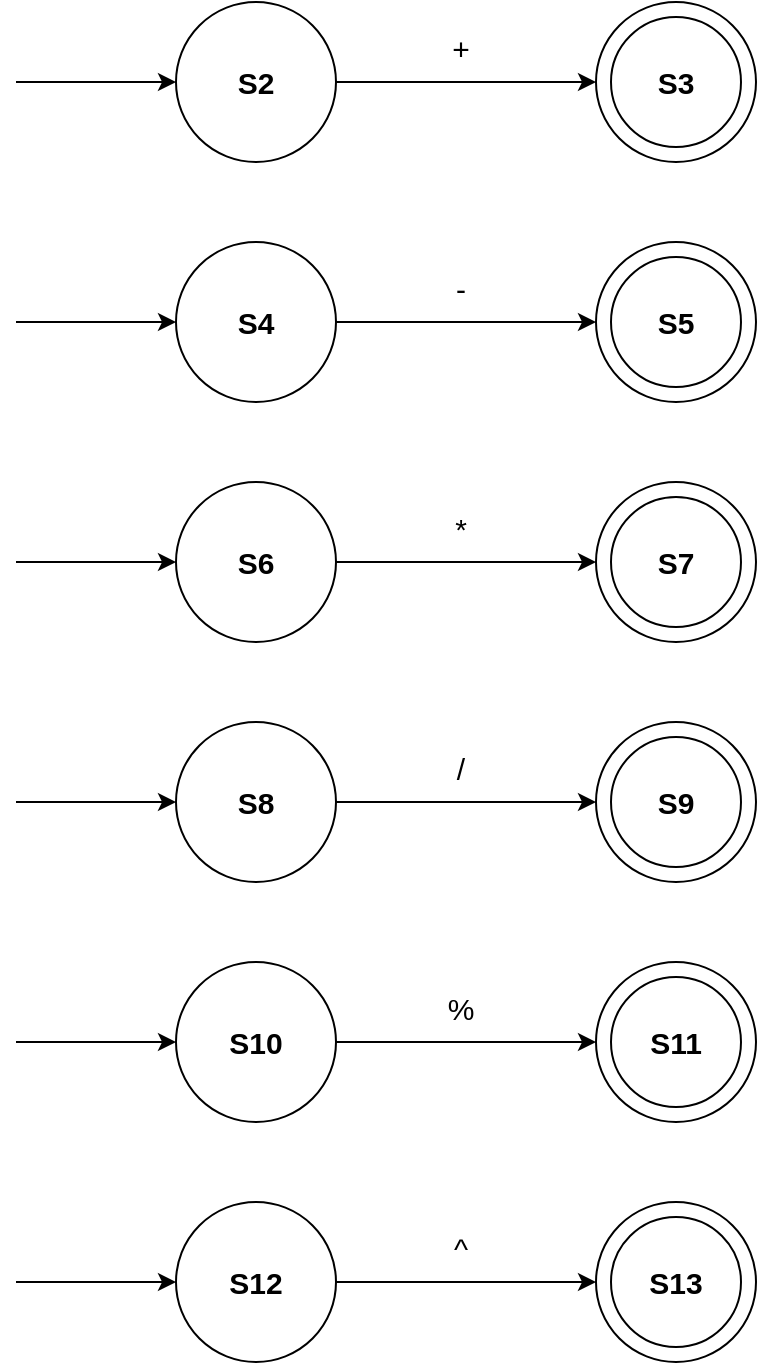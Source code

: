 <mxfile version="23.1.1" type="github">
  <diagram name="Page-1" id="PWy-CDX3qjIFCn9IKMQH">
    <mxGraphModel dx="1009" dy="573" grid="1" gridSize="10" guides="1" tooltips="1" connect="1" arrows="1" fold="1" page="1" pageScale="1" pageWidth="850" pageHeight="1100" math="0" shadow="0">
      <root>
        <mxCell id="0" />
        <mxCell id="1" parent="0" />
        <mxCell id="I_ukyHd6Pq-XbH-F2VGM-1" value="" style="ellipse;whiteSpace=wrap;html=1;aspect=fixed;" vertex="1" parent="1">
          <mxGeometry x="480" y="160" width="80" height="80" as="geometry" />
        </mxCell>
        <mxCell id="I_ukyHd6Pq-XbH-F2VGM-2" value="" style="ellipse;whiteSpace=wrap;html=1;aspect=fixed;" vertex="1" parent="1">
          <mxGeometry x="487.5" y="167.5" width="65" height="65" as="geometry" />
        </mxCell>
        <mxCell id="I_ukyHd6Pq-XbH-F2VGM-3" value="" style="ellipse;whiteSpace=wrap;html=1;aspect=fixed;" vertex="1" parent="1">
          <mxGeometry x="270" y="160" width="80" height="80" as="geometry" />
        </mxCell>
        <mxCell id="I_ukyHd6Pq-XbH-F2VGM-4" value="" style="endArrow=classic;html=1;rounded=0;entryX=0;entryY=0.5;entryDx=0;entryDy=0;" edge="1" parent="1">
          <mxGeometry width="50" height="50" relative="1" as="geometry">
            <mxPoint x="190" y="200" as="sourcePoint" />
            <mxPoint x="270" y="200" as="targetPoint" />
          </mxGeometry>
        </mxCell>
        <mxCell id="I_ukyHd6Pq-XbH-F2VGM-5" value="" style="endArrow=classic;html=1;rounded=0;entryX=0;entryY=0.5;entryDx=0;entryDy=0;exitX=1;exitY=0.5;exitDx=0;exitDy=0;" edge="1" parent="1" source="I_ukyHd6Pq-XbH-F2VGM-3" target="I_ukyHd6Pq-XbH-F2VGM-1">
          <mxGeometry width="50" height="50" relative="1" as="geometry">
            <mxPoint x="360" y="230" as="sourcePoint" />
            <mxPoint x="480" y="230" as="targetPoint" />
          </mxGeometry>
        </mxCell>
        <mxCell id="I_ukyHd6Pq-XbH-F2VGM-6" value="&lt;b style=&quot;font-size: 15px;&quot;&gt;S2&lt;/b&gt;" style="text;html=1;strokeColor=none;fillColor=none;align=center;verticalAlign=middle;whiteSpace=wrap;rounded=0;fontSize=15;" vertex="1" parent="1">
          <mxGeometry x="280" y="185" width="60" height="30" as="geometry" />
        </mxCell>
        <mxCell id="I_ukyHd6Pq-XbH-F2VGM-7" value="&lt;b&gt;&lt;font style=&quot;font-size: 15px;&quot;&gt;S3&lt;/font&gt;&lt;/b&gt;" style="text;html=1;strokeColor=none;fillColor=none;align=center;verticalAlign=middle;whiteSpace=wrap;rounded=0;" vertex="1" parent="1">
          <mxGeometry x="490" y="185" width="60" height="30" as="geometry" />
        </mxCell>
        <mxCell id="I_ukyHd6Pq-XbH-F2VGM-8" value="+" style="text;html=1;strokeColor=none;fillColor=none;align=center;verticalAlign=middle;whiteSpace=wrap;rounded=0;fontSize=15;" vertex="1" parent="1">
          <mxGeometry x="360" y="167.5" width="105" height="30" as="geometry" />
        </mxCell>
        <mxCell id="I_ukyHd6Pq-XbH-F2VGM-9" value="" style="ellipse;whiteSpace=wrap;html=1;aspect=fixed;" vertex="1" parent="1">
          <mxGeometry x="480" y="280" width="80" height="80" as="geometry" />
        </mxCell>
        <mxCell id="I_ukyHd6Pq-XbH-F2VGM-10" value="" style="ellipse;whiteSpace=wrap;html=1;aspect=fixed;" vertex="1" parent="1">
          <mxGeometry x="487.5" y="287.5" width="65" height="65" as="geometry" />
        </mxCell>
        <mxCell id="I_ukyHd6Pq-XbH-F2VGM-11" value="" style="ellipse;whiteSpace=wrap;html=1;aspect=fixed;" vertex="1" parent="1">
          <mxGeometry x="270" y="280" width="80" height="80" as="geometry" />
        </mxCell>
        <mxCell id="I_ukyHd6Pq-XbH-F2VGM-12" value="" style="endArrow=classic;html=1;rounded=0;entryX=0;entryY=0.5;entryDx=0;entryDy=0;" edge="1" parent="1">
          <mxGeometry width="50" height="50" relative="1" as="geometry">
            <mxPoint x="190" y="320" as="sourcePoint" />
            <mxPoint x="270" y="320" as="targetPoint" />
          </mxGeometry>
        </mxCell>
        <mxCell id="I_ukyHd6Pq-XbH-F2VGM-13" value="" style="endArrow=classic;html=1;rounded=0;entryX=0;entryY=0.5;entryDx=0;entryDy=0;exitX=1;exitY=0.5;exitDx=0;exitDy=0;" edge="1" parent="1" source="I_ukyHd6Pq-XbH-F2VGM-11" target="I_ukyHd6Pq-XbH-F2VGM-9">
          <mxGeometry width="50" height="50" relative="1" as="geometry">
            <mxPoint x="360" y="350" as="sourcePoint" />
            <mxPoint x="480" y="350" as="targetPoint" />
          </mxGeometry>
        </mxCell>
        <mxCell id="I_ukyHd6Pq-XbH-F2VGM-14" value="&lt;b style=&quot;font-size: 15px;&quot;&gt;S4&lt;/b&gt;" style="text;html=1;strokeColor=none;fillColor=none;align=center;verticalAlign=middle;whiteSpace=wrap;rounded=0;fontSize=15;" vertex="1" parent="1">
          <mxGeometry x="280" y="305" width="60" height="30" as="geometry" />
        </mxCell>
        <mxCell id="I_ukyHd6Pq-XbH-F2VGM-15" value="&lt;b&gt;&lt;font style=&quot;font-size: 15px;&quot;&gt;S5&lt;/font&gt;&lt;/b&gt;" style="text;html=1;strokeColor=none;fillColor=none;align=center;verticalAlign=middle;whiteSpace=wrap;rounded=0;" vertex="1" parent="1">
          <mxGeometry x="490" y="305" width="60" height="30" as="geometry" />
        </mxCell>
        <mxCell id="I_ukyHd6Pq-XbH-F2VGM-16" value="-" style="text;html=1;strokeColor=none;fillColor=none;align=center;verticalAlign=middle;whiteSpace=wrap;rounded=0;fontSize=15;" vertex="1" parent="1">
          <mxGeometry x="360" y="287.5" width="105" height="30" as="geometry" />
        </mxCell>
        <mxCell id="I_ukyHd6Pq-XbH-F2VGM-17" value="" style="ellipse;whiteSpace=wrap;html=1;aspect=fixed;" vertex="1" parent="1">
          <mxGeometry x="480" y="400" width="80" height="80" as="geometry" />
        </mxCell>
        <mxCell id="I_ukyHd6Pq-XbH-F2VGM-18" value="" style="ellipse;whiteSpace=wrap;html=1;aspect=fixed;" vertex="1" parent="1">
          <mxGeometry x="487.5" y="407.5" width="65" height="65" as="geometry" />
        </mxCell>
        <mxCell id="I_ukyHd6Pq-XbH-F2VGM-19" value="" style="ellipse;whiteSpace=wrap;html=1;aspect=fixed;" vertex="1" parent="1">
          <mxGeometry x="270" y="400" width="80" height="80" as="geometry" />
        </mxCell>
        <mxCell id="I_ukyHd6Pq-XbH-F2VGM-20" value="" style="endArrow=classic;html=1;rounded=0;entryX=0;entryY=0.5;entryDx=0;entryDy=0;" edge="1" parent="1">
          <mxGeometry width="50" height="50" relative="1" as="geometry">
            <mxPoint x="190" y="440" as="sourcePoint" />
            <mxPoint x="270" y="440" as="targetPoint" />
          </mxGeometry>
        </mxCell>
        <mxCell id="I_ukyHd6Pq-XbH-F2VGM-21" value="" style="endArrow=classic;html=1;rounded=0;entryX=0;entryY=0.5;entryDx=0;entryDy=0;exitX=1;exitY=0.5;exitDx=0;exitDy=0;" edge="1" parent="1" source="I_ukyHd6Pq-XbH-F2VGM-19" target="I_ukyHd6Pq-XbH-F2VGM-17">
          <mxGeometry width="50" height="50" relative="1" as="geometry">
            <mxPoint x="360" y="470" as="sourcePoint" />
            <mxPoint x="480" y="470" as="targetPoint" />
          </mxGeometry>
        </mxCell>
        <mxCell id="I_ukyHd6Pq-XbH-F2VGM-22" value="&lt;b style=&quot;font-size: 15px;&quot;&gt;S6&lt;/b&gt;" style="text;html=1;strokeColor=none;fillColor=none;align=center;verticalAlign=middle;whiteSpace=wrap;rounded=0;fontSize=15;" vertex="1" parent="1">
          <mxGeometry x="280" y="425" width="60" height="30" as="geometry" />
        </mxCell>
        <mxCell id="I_ukyHd6Pq-XbH-F2VGM-23" value="&lt;b&gt;&lt;font style=&quot;font-size: 15px;&quot;&gt;S7&lt;/font&gt;&lt;/b&gt;" style="text;html=1;strokeColor=none;fillColor=none;align=center;verticalAlign=middle;whiteSpace=wrap;rounded=0;" vertex="1" parent="1">
          <mxGeometry x="490" y="425" width="60" height="30" as="geometry" />
        </mxCell>
        <mxCell id="I_ukyHd6Pq-XbH-F2VGM-24" value="*" style="text;html=1;strokeColor=none;fillColor=none;align=center;verticalAlign=middle;whiteSpace=wrap;rounded=0;fontSize=15;" vertex="1" parent="1">
          <mxGeometry x="360" y="407.5" width="105" height="30" as="geometry" />
        </mxCell>
        <mxCell id="I_ukyHd6Pq-XbH-F2VGM-25" value="" style="ellipse;whiteSpace=wrap;html=1;aspect=fixed;" vertex="1" parent="1">
          <mxGeometry x="480" y="520" width="80" height="80" as="geometry" />
        </mxCell>
        <mxCell id="I_ukyHd6Pq-XbH-F2VGM-26" value="" style="ellipse;whiteSpace=wrap;html=1;aspect=fixed;" vertex="1" parent="1">
          <mxGeometry x="487.5" y="527.5" width="65" height="65" as="geometry" />
        </mxCell>
        <mxCell id="I_ukyHd6Pq-XbH-F2VGM-27" value="" style="ellipse;whiteSpace=wrap;html=1;aspect=fixed;" vertex="1" parent="1">
          <mxGeometry x="270" y="520" width="80" height="80" as="geometry" />
        </mxCell>
        <mxCell id="I_ukyHd6Pq-XbH-F2VGM-28" value="" style="endArrow=classic;html=1;rounded=0;entryX=0;entryY=0.5;entryDx=0;entryDy=0;" edge="1" parent="1">
          <mxGeometry width="50" height="50" relative="1" as="geometry">
            <mxPoint x="190" y="560" as="sourcePoint" />
            <mxPoint x="270" y="560" as="targetPoint" />
          </mxGeometry>
        </mxCell>
        <mxCell id="I_ukyHd6Pq-XbH-F2VGM-29" value="" style="endArrow=classic;html=1;rounded=0;entryX=0;entryY=0.5;entryDx=0;entryDy=0;exitX=1;exitY=0.5;exitDx=0;exitDy=0;" edge="1" parent="1" source="I_ukyHd6Pq-XbH-F2VGM-27" target="I_ukyHd6Pq-XbH-F2VGM-25">
          <mxGeometry width="50" height="50" relative="1" as="geometry">
            <mxPoint x="360" y="590" as="sourcePoint" />
            <mxPoint x="480" y="590" as="targetPoint" />
          </mxGeometry>
        </mxCell>
        <mxCell id="I_ukyHd6Pq-XbH-F2VGM-30" value="&lt;b style=&quot;font-size: 15px;&quot;&gt;S8&lt;/b&gt;" style="text;html=1;strokeColor=none;fillColor=none;align=center;verticalAlign=middle;whiteSpace=wrap;rounded=0;fontSize=15;" vertex="1" parent="1">
          <mxGeometry x="280" y="545" width="60" height="30" as="geometry" />
        </mxCell>
        <mxCell id="I_ukyHd6Pq-XbH-F2VGM-31" value="&lt;b&gt;&lt;font style=&quot;font-size: 15px;&quot;&gt;S9&lt;/font&gt;&lt;/b&gt;" style="text;html=1;strokeColor=none;fillColor=none;align=center;verticalAlign=middle;whiteSpace=wrap;rounded=0;" vertex="1" parent="1">
          <mxGeometry x="490" y="545" width="60" height="30" as="geometry" />
        </mxCell>
        <mxCell id="I_ukyHd6Pq-XbH-F2VGM-32" value="/" style="text;html=1;strokeColor=none;fillColor=none;align=center;verticalAlign=middle;whiteSpace=wrap;rounded=0;fontSize=15;" vertex="1" parent="1">
          <mxGeometry x="360" y="527.5" width="105" height="30" as="geometry" />
        </mxCell>
        <mxCell id="I_ukyHd6Pq-XbH-F2VGM-33" value="" style="ellipse;whiteSpace=wrap;html=1;aspect=fixed;" vertex="1" parent="1">
          <mxGeometry x="480" y="640" width="80" height="80" as="geometry" />
        </mxCell>
        <mxCell id="I_ukyHd6Pq-XbH-F2VGM-34" value="" style="ellipse;whiteSpace=wrap;html=1;aspect=fixed;" vertex="1" parent="1">
          <mxGeometry x="487.5" y="647.5" width="65" height="65" as="geometry" />
        </mxCell>
        <mxCell id="I_ukyHd6Pq-XbH-F2VGM-35" value="" style="ellipse;whiteSpace=wrap;html=1;aspect=fixed;" vertex="1" parent="1">
          <mxGeometry x="270" y="640" width="80" height="80" as="geometry" />
        </mxCell>
        <mxCell id="I_ukyHd6Pq-XbH-F2VGM-36" value="" style="endArrow=classic;html=1;rounded=0;entryX=0;entryY=0.5;entryDx=0;entryDy=0;" edge="1" parent="1">
          <mxGeometry width="50" height="50" relative="1" as="geometry">
            <mxPoint x="190" y="680" as="sourcePoint" />
            <mxPoint x="270" y="680" as="targetPoint" />
          </mxGeometry>
        </mxCell>
        <mxCell id="I_ukyHd6Pq-XbH-F2VGM-37" value="" style="endArrow=classic;html=1;rounded=0;entryX=0;entryY=0.5;entryDx=0;entryDy=0;exitX=1;exitY=0.5;exitDx=0;exitDy=0;" edge="1" parent="1" source="I_ukyHd6Pq-XbH-F2VGM-35" target="I_ukyHd6Pq-XbH-F2VGM-33">
          <mxGeometry width="50" height="50" relative="1" as="geometry">
            <mxPoint x="360" y="710" as="sourcePoint" />
            <mxPoint x="480" y="710" as="targetPoint" />
          </mxGeometry>
        </mxCell>
        <mxCell id="I_ukyHd6Pq-XbH-F2VGM-38" value="&lt;b style=&quot;font-size: 15px;&quot;&gt;S10&lt;/b&gt;" style="text;html=1;strokeColor=none;fillColor=none;align=center;verticalAlign=middle;whiteSpace=wrap;rounded=0;fontSize=15;" vertex="1" parent="1">
          <mxGeometry x="280" y="665" width="60" height="30" as="geometry" />
        </mxCell>
        <mxCell id="I_ukyHd6Pq-XbH-F2VGM-39" value="&lt;b&gt;&lt;font style=&quot;font-size: 15px;&quot;&gt;S11&lt;/font&gt;&lt;/b&gt;" style="text;html=1;strokeColor=none;fillColor=none;align=center;verticalAlign=middle;whiteSpace=wrap;rounded=0;" vertex="1" parent="1">
          <mxGeometry x="490" y="665" width="60" height="30" as="geometry" />
        </mxCell>
        <mxCell id="I_ukyHd6Pq-XbH-F2VGM-40" value="%" style="text;html=1;strokeColor=none;fillColor=none;align=center;verticalAlign=middle;whiteSpace=wrap;rounded=0;fontSize=15;" vertex="1" parent="1">
          <mxGeometry x="360" y="647.5" width="105" height="30" as="geometry" />
        </mxCell>
        <mxCell id="I_ukyHd6Pq-XbH-F2VGM-41" value="" style="ellipse;whiteSpace=wrap;html=1;aspect=fixed;" vertex="1" parent="1">
          <mxGeometry x="480" y="760" width="80" height="80" as="geometry" />
        </mxCell>
        <mxCell id="I_ukyHd6Pq-XbH-F2VGM-42" value="" style="ellipse;whiteSpace=wrap;html=1;aspect=fixed;" vertex="1" parent="1">
          <mxGeometry x="487.5" y="767.5" width="65" height="65" as="geometry" />
        </mxCell>
        <mxCell id="I_ukyHd6Pq-XbH-F2VGM-43" value="" style="ellipse;whiteSpace=wrap;html=1;aspect=fixed;" vertex="1" parent="1">
          <mxGeometry x="270" y="760" width="80" height="80" as="geometry" />
        </mxCell>
        <mxCell id="I_ukyHd6Pq-XbH-F2VGM-44" value="" style="endArrow=classic;html=1;rounded=0;entryX=0;entryY=0.5;entryDx=0;entryDy=0;" edge="1" parent="1">
          <mxGeometry width="50" height="50" relative="1" as="geometry">
            <mxPoint x="190" y="800" as="sourcePoint" />
            <mxPoint x="270" y="800" as="targetPoint" />
          </mxGeometry>
        </mxCell>
        <mxCell id="I_ukyHd6Pq-XbH-F2VGM-45" value="" style="endArrow=classic;html=1;rounded=0;entryX=0;entryY=0.5;entryDx=0;entryDy=0;exitX=1;exitY=0.5;exitDx=0;exitDy=0;" edge="1" parent="1" source="I_ukyHd6Pq-XbH-F2VGM-43" target="I_ukyHd6Pq-XbH-F2VGM-41">
          <mxGeometry width="50" height="50" relative="1" as="geometry">
            <mxPoint x="360" y="830" as="sourcePoint" />
            <mxPoint x="480" y="830" as="targetPoint" />
          </mxGeometry>
        </mxCell>
        <mxCell id="I_ukyHd6Pq-XbH-F2VGM-46" value="&lt;b style=&quot;font-size: 15px;&quot;&gt;S12&lt;/b&gt;" style="text;html=1;strokeColor=none;fillColor=none;align=center;verticalAlign=middle;whiteSpace=wrap;rounded=0;fontSize=15;" vertex="1" parent="1">
          <mxGeometry x="280" y="785" width="60" height="30" as="geometry" />
        </mxCell>
        <mxCell id="I_ukyHd6Pq-XbH-F2VGM-47" value="&lt;b&gt;&lt;font style=&quot;font-size: 15px;&quot;&gt;S13&lt;/font&gt;&lt;/b&gt;" style="text;html=1;strokeColor=none;fillColor=none;align=center;verticalAlign=middle;whiteSpace=wrap;rounded=0;" vertex="1" parent="1">
          <mxGeometry x="490" y="785" width="60" height="30" as="geometry" />
        </mxCell>
        <mxCell id="I_ukyHd6Pq-XbH-F2VGM-48" value="^" style="text;html=1;strokeColor=none;fillColor=none;align=center;verticalAlign=middle;whiteSpace=wrap;rounded=0;fontSize=15;" vertex="1" parent="1">
          <mxGeometry x="360" y="767.5" width="105" height="30" as="geometry" />
        </mxCell>
      </root>
    </mxGraphModel>
  </diagram>
</mxfile>
